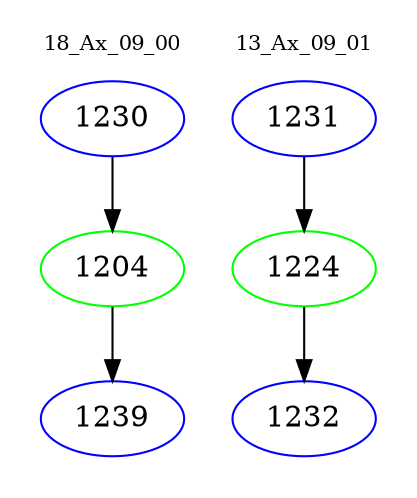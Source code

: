 digraph{
subgraph cluster_0 {
color = white
label = "18_Ax_09_00";
fontsize=10;
T0_1230 [label="1230", color="blue"]
T0_1230 -> T0_1204 [color="black"]
T0_1204 [label="1204", color="green"]
T0_1204 -> T0_1239 [color="black"]
T0_1239 [label="1239", color="blue"]
}
subgraph cluster_1 {
color = white
label = "13_Ax_09_01";
fontsize=10;
T1_1231 [label="1231", color="blue"]
T1_1231 -> T1_1224 [color="black"]
T1_1224 [label="1224", color="green"]
T1_1224 -> T1_1232 [color="black"]
T1_1232 [label="1232", color="blue"]
}
}
